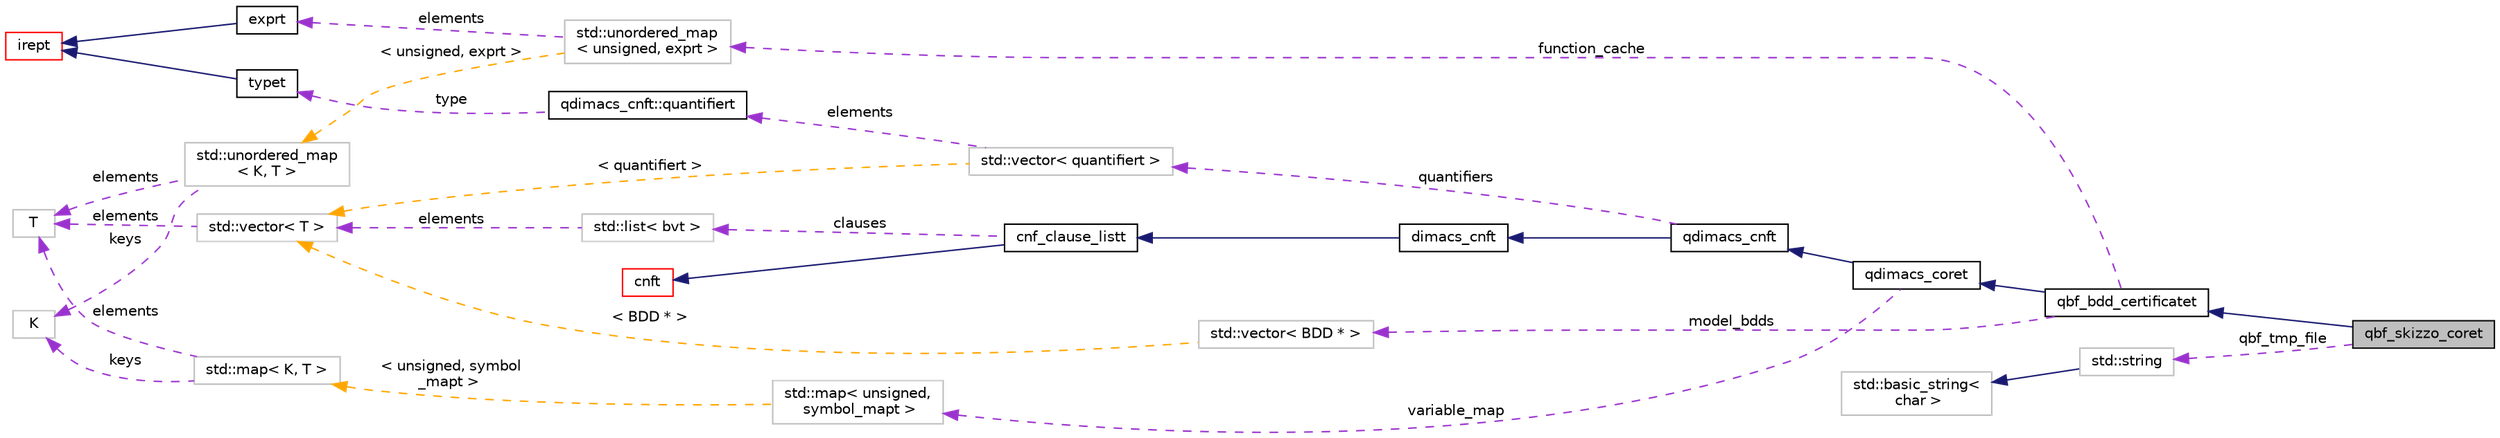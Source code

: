 digraph "qbf_skizzo_coret"
{
 // LATEX_PDF_SIZE
  bgcolor="transparent";
  edge [fontname="Helvetica",fontsize="10",labelfontname="Helvetica",labelfontsize="10"];
  node [fontname="Helvetica",fontsize="10",shape=record];
  rankdir="LR";
  Node1 [label="qbf_skizzo_coret",height=0.2,width=0.4,color="black", fillcolor="grey75", style="filled", fontcolor="black",tooltip=" "];
  Node2 -> Node1 [dir="back",color="midnightblue",fontsize="10",style="solid",fontname="Helvetica"];
  Node2 [label="qbf_bdd_certificatet",height=0.2,width=0.4,color="black",URL="$classqbf__bdd__certificatet.html",tooltip=" "];
  Node3 -> Node2 [dir="back",color="midnightblue",fontsize="10",style="solid",fontname="Helvetica"];
  Node3 [label="qdimacs_coret",height=0.2,width=0.4,color="black",URL="$classqdimacs__coret.html",tooltip=" "];
  Node4 -> Node3 [dir="back",color="midnightblue",fontsize="10",style="solid",fontname="Helvetica"];
  Node4 [label="qdimacs_cnft",height=0.2,width=0.4,color="black",URL="$classqdimacs__cnft.html",tooltip=" "];
  Node5 -> Node4 [dir="back",color="midnightblue",fontsize="10",style="solid",fontname="Helvetica"];
  Node5 [label="dimacs_cnft",height=0.2,width=0.4,color="black",URL="$classdimacs__cnft.html",tooltip=" "];
  Node6 -> Node5 [dir="back",color="midnightblue",fontsize="10",style="solid",fontname="Helvetica"];
  Node6 [label="cnf_clause_listt",height=0.2,width=0.4,color="black",URL="$classcnf__clause__listt.html",tooltip=" "];
  Node7 -> Node6 [dir="back",color="midnightblue",fontsize="10",style="solid",fontname="Helvetica"];
  Node7 [label="cnft",height=0.2,width=0.4,color="red",URL="$classcnft.html",tooltip=" "];
  Node32 -> Node6 [dir="back",color="darkorchid3",fontsize="10",style="dashed",label=" clauses" ,fontname="Helvetica"];
  Node32 [label="std::list\< bvt \>",height=0.2,width=0.4,color="grey75",tooltip=" "];
  Node12 -> Node32 [dir="back",color="darkorchid3",fontsize="10",style="dashed",label=" elements" ,fontname="Helvetica"];
  Node12 [label="std::vector\< T \>",height=0.2,width=0.4,color="grey75",tooltip="STL class."];
  Node13 -> Node12 [dir="back",color="darkorchid3",fontsize="10",style="dashed",label=" elements" ,fontname="Helvetica"];
  Node13 [label="T",height=0.2,width=0.4,color="grey75",tooltip=" "];
  Node34 -> Node4 [dir="back",color="darkorchid3",fontsize="10",style="dashed",label=" quantifiers" ,fontname="Helvetica"];
  Node34 [label="std::vector\< quantifiert \>",height=0.2,width=0.4,color="grey75",tooltip=" "];
  Node35 -> Node34 [dir="back",color="darkorchid3",fontsize="10",style="dashed",label=" elements" ,fontname="Helvetica"];
  Node35 [label="qdimacs_cnft::quantifiert",height=0.2,width=0.4,color="black",URL="$classqdimacs__cnft_1_1quantifiert.html",tooltip=" "];
  Node36 -> Node35 [dir="back",color="darkorchid3",fontsize="10",style="dashed",label=" type" ,fontname="Helvetica"];
  Node36 [label="typet",height=0.2,width=0.4,color="black",URL="$classtypet.html",tooltip="The type of an expression, extends irept."];
  Node22 -> Node36 [dir="back",color="midnightblue",fontsize="10",style="solid",fontname="Helvetica"];
  Node22 [label="irept",height=0.2,width=0.4,color="red",URL="$classirept.html",tooltip="There are a large number of kinds of tree structured or tree-like data in CPROVER."];
  Node12 -> Node34 [dir="back",color="orange",fontsize="10",style="dashed",label=" \< quantifiert \>" ,fontname="Helvetica"];
  Node37 -> Node3 [dir="back",color="darkorchid3",fontsize="10",style="dashed",label=" variable_map" ,fontname="Helvetica"];
  Node37 [label="std::map\< unsigned,\l symbol_mapt \>",height=0.2,width=0.4,color="grey75",tooltip=" "];
  Node38 -> Node37 [dir="back",color="orange",fontsize="10",style="dashed",label=" \< unsigned, symbol\l_mapt \>" ,fontname="Helvetica"];
  Node38 [label="std::map\< K, T \>",height=0.2,width=0.4,color="grey75",tooltip="STL class."];
  Node39 -> Node38 [dir="back",color="darkorchid3",fontsize="10",style="dashed",label=" keys" ,fontname="Helvetica"];
  Node39 [label="K",height=0.2,width=0.4,color="grey75",tooltip=" "];
  Node13 -> Node38 [dir="back",color="darkorchid3",fontsize="10",style="dashed",label=" elements" ,fontname="Helvetica"];
  Node40 -> Node2 [dir="back",color="darkorchid3",fontsize="10",style="dashed",label=" model_bdds" ,fontname="Helvetica"];
  Node40 [label="std::vector\< BDD * \>",height=0.2,width=0.4,color="grey75",tooltip=" "];
  Node12 -> Node40 [dir="back",color="orange",fontsize="10",style="dashed",label=" \< BDD * \>" ,fontname="Helvetica"];
  Node41 -> Node2 [dir="back",color="darkorchid3",fontsize="10",style="dashed",label=" function_cache" ,fontname="Helvetica"];
  Node41 [label="std::unordered_map\l\< unsigned, exprt \>",height=0.2,width=0.4,color="grey75",tooltip=" "];
  Node42 -> Node41 [dir="back",color="darkorchid3",fontsize="10",style="dashed",label=" elements" ,fontname="Helvetica"];
  Node42 [label="exprt",height=0.2,width=0.4,color="black",URL="$classexprt.html",tooltip="Base class for all expressions."];
  Node22 -> Node42 [dir="back",color="midnightblue",fontsize="10",style="solid",fontname="Helvetica"];
  Node43 -> Node41 [dir="back",color="orange",fontsize="10",style="dashed",label=" \< unsigned, exprt \>" ,fontname="Helvetica"];
  Node43 [label="std::unordered_map\l\< K, T \>",height=0.2,width=0.4,color="grey75",tooltip="STL class."];
  Node39 -> Node43 [dir="back",color="darkorchid3",fontsize="10",style="dashed",label=" keys" ,fontname="Helvetica"];
  Node13 -> Node43 [dir="back",color="darkorchid3",fontsize="10",style="dashed",label=" elements" ,fontname="Helvetica"];
  Node44 -> Node1 [dir="back",color="darkorchid3",fontsize="10",style="dashed",label=" qbf_tmp_file" ,fontname="Helvetica"];
  Node44 [label="std::string",height=0.2,width=0.4,color="grey75",tooltip="STL class."];
  Node45 -> Node44 [dir="back",color="midnightblue",fontsize="10",style="solid",fontname="Helvetica"];
  Node45 [label="std::basic_string\<\l char \>",height=0.2,width=0.4,color="grey75",tooltip="STL class."];
}
